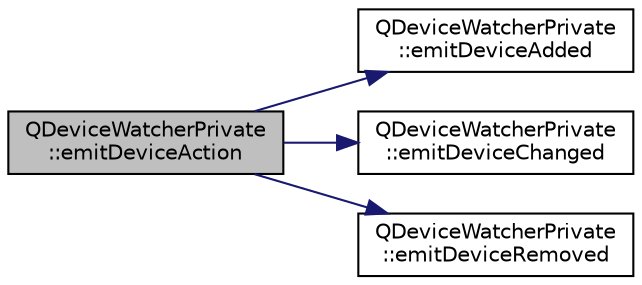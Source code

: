 digraph "QDeviceWatcherPrivate::emitDeviceAction"
{
 // LATEX_PDF_SIZE
  edge [fontname="Helvetica",fontsize="10",labelfontname="Helvetica",labelfontsize="10"];
  node [fontname="Helvetica",fontsize="10",shape=record];
  rankdir="LR";
  Node1 [label="QDeviceWatcherPrivate\l::emitDeviceAction",height=0.2,width=0.4,color="black", fillcolor="grey75", style="filled", fontcolor="black",tooltip=" "];
  Node1 -> Node2 [color="midnightblue",fontsize="10",style="solid",fontname="Helvetica"];
  Node2 [label="QDeviceWatcherPrivate\l::emitDeviceAdded",height=0.2,width=0.4,color="black", fillcolor="white", style="filled",URL="$class_q_device_watcher_private.html#a83f9f96895f2cd8f98d48a5ef22a102d",tooltip=" "];
  Node1 -> Node3 [color="midnightblue",fontsize="10",style="solid",fontname="Helvetica"];
  Node3 [label="QDeviceWatcherPrivate\l::emitDeviceChanged",height=0.2,width=0.4,color="black", fillcolor="white", style="filled",URL="$class_q_device_watcher_private.html#aee776fb4b91cbef5d2f115de46c68d47",tooltip=" "];
  Node1 -> Node4 [color="midnightblue",fontsize="10",style="solid",fontname="Helvetica"];
  Node4 [label="QDeviceWatcherPrivate\l::emitDeviceRemoved",height=0.2,width=0.4,color="black", fillcolor="white", style="filled",URL="$class_q_device_watcher_private.html#a644476ae42b84a95f28a0e60dcbdc058",tooltip=" "];
}
